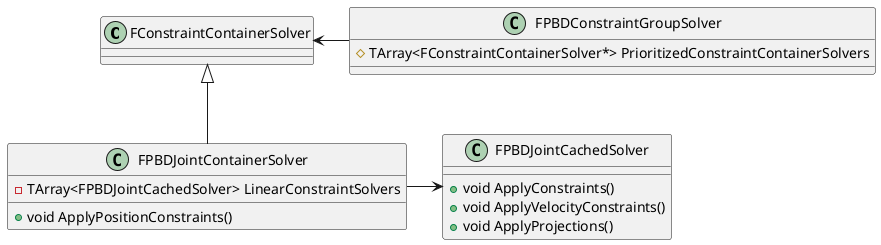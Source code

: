 @startuml

class FConstraintContainerSolver{

}

class FPBDJointContainerSolver{
    - TArray<FPBDJointCachedSolver> LinearConstraintSolvers
    + void ApplyPositionConstraints()
}

class FPBDConstraintGroupSolver{
    # TArray<FConstraintContainerSolver*> PrioritizedConstraintContainerSolvers
}

class FPBDJointCachedSolver{
    + void ApplyConstraints()
    + void ApplyVelocityConstraints()
    + void ApplyProjections()

}

' 继承
FConstraintContainerSolver <|-- FPBDJointContainerSolver

' 关联
FPBDConstraintGroupSolver -left-> FConstraintContainerSolver
FPBDJointContainerSolver -right-> FPBDJointCachedSolver

@enduml